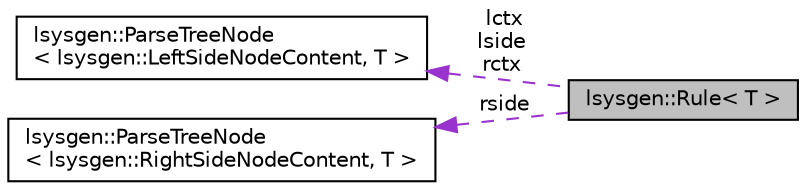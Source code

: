 digraph "lsysgen::Rule&lt; T &gt;"
{
 // LATEX_PDF_SIZE
  edge [fontname="Helvetica",fontsize="10",labelfontname="Helvetica",labelfontsize="10"];
  node [fontname="Helvetica",fontsize="10",shape=record];
  rankdir="LR";
  Node1 [label="lsysgen::Rule\< T \>",height=0.2,width=0.4,color="black", fillcolor="grey75", style="filled", fontcolor="black",tooltip=" "];
  Node2 -> Node1 [dir="back",color="darkorchid3",fontsize="10",style="dashed",label=" lctx\nlside\nrctx" ,fontname="Helvetica"];
  Node2 [label="lsysgen::ParseTreeNode\l\< lsysgen::LeftSideNodeContent, T \>",height=0.2,width=0.4,color="black", fillcolor="white", style="filled",URL="$classlsysgen_1_1ParseTreeNode.html",tooltip=" "];
  Node3 -> Node1 [dir="back",color="darkorchid3",fontsize="10",style="dashed",label=" rside" ,fontname="Helvetica"];
  Node3 [label="lsysgen::ParseTreeNode\l\< lsysgen::RightSideNodeContent, T \>",height=0.2,width=0.4,color="black", fillcolor="white", style="filled",URL="$classlsysgen_1_1ParseTreeNode.html",tooltip=" "];
}
